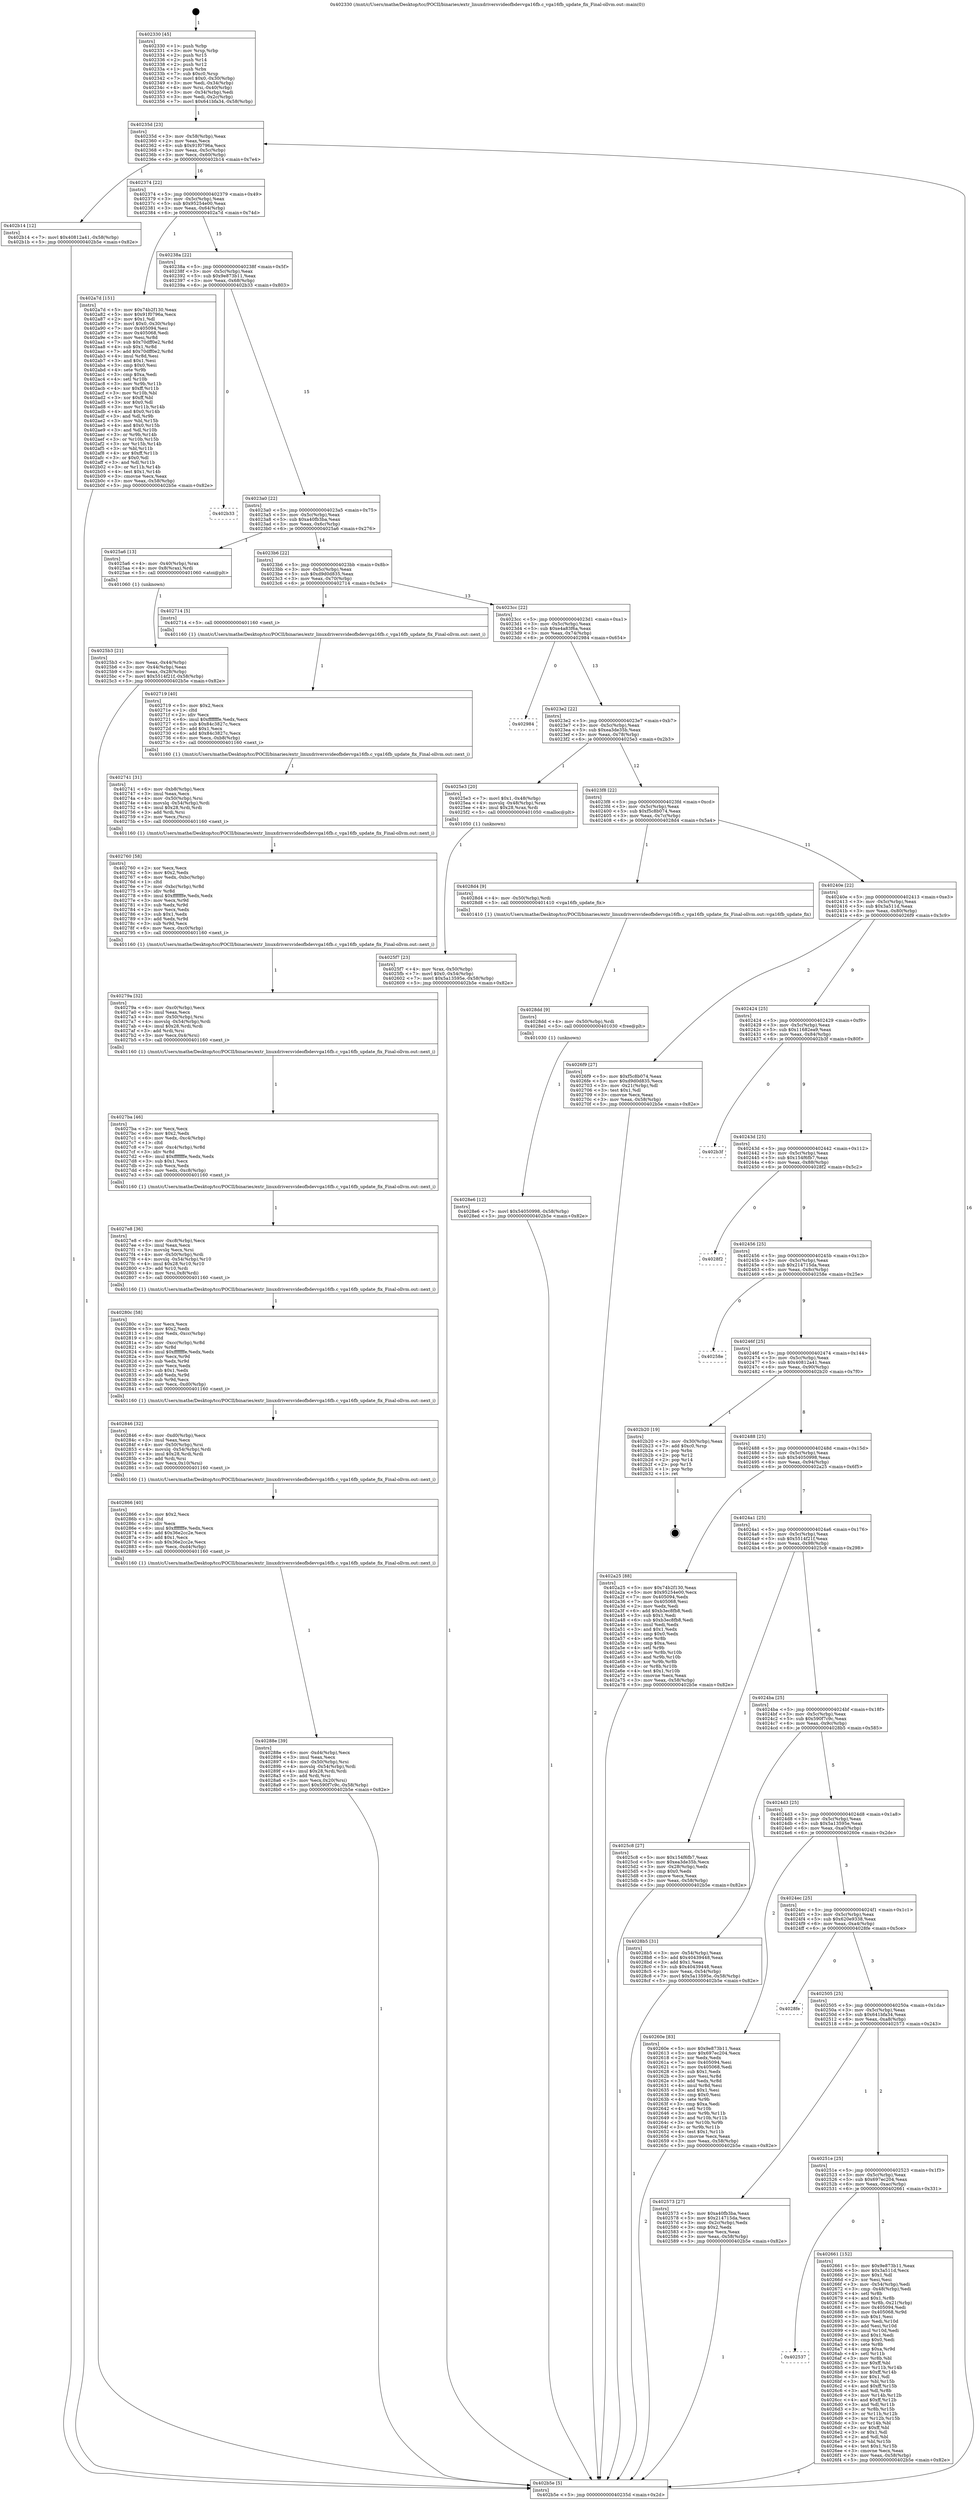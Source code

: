 digraph "0x402330" {
  label = "0x402330 (/mnt/c/Users/mathe/Desktop/tcc/POCII/binaries/extr_linuxdriversvideofbdevvga16fb.c_vga16fb_update_fix_Final-ollvm.out::main(0))"
  labelloc = "t"
  node[shape=record]

  Entry [label="",width=0.3,height=0.3,shape=circle,fillcolor=black,style=filled]
  "0x40235d" [label="{
     0x40235d [23]\l
     | [instrs]\l
     &nbsp;&nbsp;0x40235d \<+3\>: mov -0x58(%rbp),%eax\l
     &nbsp;&nbsp;0x402360 \<+2\>: mov %eax,%ecx\l
     &nbsp;&nbsp;0x402362 \<+6\>: sub $0x91f0796a,%ecx\l
     &nbsp;&nbsp;0x402368 \<+3\>: mov %eax,-0x5c(%rbp)\l
     &nbsp;&nbsp;0x40236b \<+3\>: mov %ecx,-0x60(%rbp)\l
     &nbsp;&nbsp;0x40236e \<+6\>: je 0000000000402b14 \<main+0x7e4\>\l
  }"]
  "0x402b14" [label="{
     0x402b14 [12]\l
     | [instrs]\l
     &nbsp;&nbsp;0x402b14 \<+7\>: movl $0x40812a41,-0x58(%rbp)\l
     &nbsp;&nbsp;0x402b1b \<+5\>: jmp 0000000000402b5e \<main+0x82e\>\l
  }"]
  "0x402374" [label="{
     0x402374 [22]\l
     | [instrs]\l
     &nbsp;&nbsp;0x402374 \<+5\>: jmp 0000000000402379 \<main+0x49\>\l
     &nbsp;&nbsp;0x402379 \<+3\>: mov -0x5c(%rbp),%eax\l
     &nbsp;&nbsp;0x40237c \<+5\>: sub $0x95254e00,%eax\l
     &nbsp;&nbsp;0x402381 \<+3\>: mov %eax,-0x64(%rbp)\l
     &nbsp;&nbsp;0x402384 \<+6\>: je 0000000000402a7d \<main+0x74d\>\l
  }"]
  Exit [label="",width=0.3,height=0.3,shape=circle,fillcolor=black,style=filled,peripheries=2]
  "0x402a7d" [label="{
     0x402a7d [151]\l
     | [instrs]\l
     &nbsp;&nbsp;0x402a7d \<+5\>: mov $0x74b2f130,%eax\l
     &nbsp;&nbsp;0x402a82 \<+5\>: mov $0x91f0796a,%ecx\l
     &nbsp;&nbsp;0x402a87 \<+2\>: mov $0x1,%dl\l
     &nbsp;&nbsp;0x402a89 \<+7\>: movl $0x0,-0x30(%rbp)\l
     &nbsp;&nbsp;0x402a90 \<+7\>: mov 0x405094,%esi\l
     &nbsp;&nbsp;0x402a97 \<+7\>: mov 0x405068,%edi\l
     &nbsp;&nbsp;0x402a9e \<+3\>: mov %esi,%r8d\l
     &nbsp;&nbsp;0x402aa1 \<+7\>: sub $0x70dff0e2,%r8d\l
     &nbsp;&nbsp;0x402aa8 \<+4\>: sub $0x1,%r8d\l
     &nbsp;&nbsp;0x402aac \<+7\>: add $0x70dff0e2,%r8d\l
     &nbsp;&nbsp;0x402ab3 \<+4\>: imul %r8d,%esi\l
     &nbsp;&nbsp;0x402ab7 \<+3\>: and $0x1,%esi\l
     &nbsp;&nbsp;0x402aba \<+3\>: cmp $0x0,%esi\l
     &nbsp;&nbsp;0x402abd \<+4\>: sete %r9b\l
     &nbsp;&nbsp;0x402ac1 \<+3\>: cmp $0xa,%edi\l
     &nbsp;&nbsp;0x402ac4 \<+4\>: setl %r10b\l
     &nbsp;&nbsp;0x402ac8 \<+3\>: mov %r9b,%r11b\l
     &nbsp;&nbsp;0x402acb \<+4\>: xor $0xff,%r11b\l
     &nbsp;&nbsp;0x402acf \<+3\>: mov %r10b,%bl\l
     &nbsp;&nbsp;0x402ad2 \<+3\>: xor $0xff,%bl\l
     &nbsp;&nbsp;0x402ad5 \<+3\>: xor $0x0,%dl\l
     &nbsp;&nbsp;0x402ad8 \<+3\>: mov %r11b,%r14b\l
     &nbsp;&nbsp;0x402adb \<+4\>: and $0x0,%r14b\l
     &nbsp;&nbsp;0x402adf \<+3\>: and %dl,%r9b\l
     &nbsp;&nbsp;0x402ae2 \<+3\>: mov %bl,%r15b\l
     &nbsp;&nbsp;0x402ae5 \<+4\>: and $0x0,%r15b\l
     &nbsp;&nbsp;0x402ae9 \<+3\>: and %dl,%r10b\l
     &nbsp;&nbsp;0x402aec \<+3\>: or %r9b,%r14b\l
     &nbsp;&nbsp;0x402aef \<+3\>: or %r10b,%r15b\l
     &nbsp;&nbsp;0x402af2 \<+3\>: xor %r15b,%r14b\l
     &nbsp;&nbsp;0x402af5 \<+3\>: or %bl,%r11b\l
     &nbsp;&nbsp;0x402af8 \<+4\>: xor $0xff,%r11b\l
     &nbsp;&nbsp;0x402afc \<+3\>: or $0x0,%dl\l
     &nbsp;&nbsp;0x402aff \<+3\>: and %dl,%r11b\l
     &nbsp;&nbsp;0x402b02 \<+3\>: or %r11b,%r14b\l
     &nbsp;&nbsp;0x402b05 \<+4\>: test $0x1,%r14b\l
     &nbsp;&nbsp;0x402b09 \<+3\>: cmovne %ecx,%eax\l
     &nbsp;&nbsp;0x402b0c \<+3\>: mov %eax,-0x58(%rbp)\l
     &nbsp;&nbsp;0x402b0f \<+5\>: jmp 0000000000402b5e \<main+0x82e\>\l
  }"]
  "0x40238a" [label="{
     0x40238a [22]\l
     | [instrs]\l
     &nbsp;&nbsp;0x40238a \<+5\>: jmp 000000000040238f \<main+0x5f\>\l
     &nbsp;&nbsp;0x40238f \<+3\>: mov -0x5c(%rbp),%eax\l
     &nbsp;&nbsp;0x402392 \<+5\>: sub $0x9e873b11,%eax\l
     &nbsp;&nbsp;0x402397 \<+3\>: mov %eax,-0x68(%rbp)\l
     &nbsp;&nbsp;0x40239a \<+6\>: je 0000000000402b33 \<main+0x803\>\l
  }"]
  "0x4028e6" [label="{
     0x4028e6 [12]\l
     | [instrs]\l
     &nbsp;&nbsp;0x4028e6 \<+7\>: movl $0x54050998,-0x58(%rbp)\l
     &nbsp;&nbsp;0x4028ed \<+5\>: jmp 0000000000402b5e \<main+0x82e\>\l
  }"]
  "0x402b33" [label="{
     0x402b33\l
  }", style=dashed]
  "0x4023a0" [label="{
     0x4023a0 [22]\l
     | [instrs]\l
     &nbsp;&nbsp;0x4023a0 \<+5\>: jmp 00000000004023a5 \<main+0x75\>\l
     &nbsp;&nbsp;0x4023a5 \<+3\>: mov -0x5c(%rbp),%eax\l
     &nbsp;&nbsp;0x4023a8 \<+5\>: sub $0xa40fb3ba,%eax\l
     &nbsp;&nbsp;0x4023ad \<+3\>: mov %eax,-0x6c(%rbp)\l
     &nbsp;&nbsp;0x4023b0 \<+6\>: je 00000000004025a6 \<main+0x276\>\l
  }"]
  "0x4028dd" [label="{
     0x4028dd [9]\l
     | [instrs]\l
     &nbsp;&nbsp;0x4028dd \<+4\>: mov -0x50(%rbp),%rdi\l
     &nbsp;&nbsp;0x4028e1 \<+5\>: call 0000000000401030 \<free@plt\>\l
     | [calls]\l
     &nbsp;&nbsp;0x401030 \{1\} (unknown)\l
  }"]
  "0x4025a6" [label="{
     0x4025a6 [13]\l
     | [instrs]\l
     &nbsp;&nbsp;0x4025a6 \<+4\>: mov -0x40(%rbp),%rax\l
     &nbsp;&nbsp;0x4025aa \<+4\>: mov 0x8(%rax),%rdi\l
     &nbsp;&nbsp;0x4025ae \<+5\>: call 0000000000401060 \<atoi@plt\>\l
     | [calls]\l
     &nbsp;&nbsp;0x401060 \{1\} (unknown)\l
  }"]
  "0x4023b6" [label="{
     0x4023b6 [22]\l
     | [instrs]\l
     &nbsp;&nbsp;0x4023b6 \<+5\>: jmp 00000000004023bb \<main+0x8b\>\l
     &nbsp;&nbsp;0x4023bb \<+3\>: mov -0x5c(%rbp),%eax\l
     &nbsp;&nbsp;0x4023be \<+5\>: sub $0xd9d0d835,%eax\l
     &nbsp;&nbsp;0x4023c3 \<+3\>: mov %eax,-0x70(%rbp)\l
     &nbsp;&nbsp;0x4023c6 \<+6\>: je 0000000000402714 \<main+0x3e4\>\l
  }"]
  "0x40288e" [label="{
     0x40288e [39]\l
     | [instrs]\l
     &nbsp;&nbsp;0x40288e \<+6\>: mov -0xd4(%rbp),%ecx\l
     &nbsp;&nbsp;0x402894 \<+3\>: imul %eax,%ecx\l
     &nbsp;&nbsp;0x402897 \<+4\>: mov -0x50(%rbp),%rsi\l
     &nbsp;&nbsp;0x40289b \<+4\>: movslq -0x54(%rbp),%rdi\l
     &nbsp;&nbsp;0x40289f \<+4\>: imul $0x28,%rdi,%rdi\l
     &nbsp;&nbsp;0x4028a3 \<+3\>: add %rdi,%rsi\l
     &nbsp;&nbsp;0x4028a6 \<+3\>: mov %ecx,0x20(%rsi)\l
     &nbsp;&nbsp;0x4028a9 \<+7\>: movl $0x590f7c9c,-0x58(%rbp)\l
     &nbsp;&nbsp;0x4028b0 \<+5\>: jmp 0000000000402b5e \<main+0x82e\>\l
  }"]
  "0x402714" [label="{
     0x402714 [5]\l
     | [instrs]\l
     &nbsp;&nbsp;0x402714 \<+5\>: call 0000000000401160 \<next_i\>\l
     | [calls]\l
     &nbsp;&nbsp;0x401160 \{1\} (/mnt/c/Users/mathe/Desktop/tcc/POCII/binaries/extr_linuxdriversvideofbdevvga16fb.c_vga16fb_update_fix_Final-ollvm.out::next_i)\l
  }"]
  "0x4023cc" [label="{
     0x4023cc [22]\l
     | [instrs]\l
     &nbsp;&nbsp;0x4023cc \<+5\>: jmp 00000000004023d1 \<main+0xa1\>\l
     &nbsp;&nbsp;0x4023d1 \<+3\>: mov -0x5c(%rbp),%eax\l
     &nbsp;&nbsp;0x4023d4 \<+5\>: sub $0xe4a83f6a,%eax\l
     &nbsp;&nbsp;0x4023d9 \<+3\>: mov %eax,-0x74(%rbp)\l
     &nbsp;&nbsp;0x4023dc \<+6\>: je 0000000000402984 \<main+0x654\>\l
  }"]
  "0x402866" [label="{
     0x402866 [40]\l
     | [instrs]\l
     &nbsp;&nbsp;0x402866 \<+5\>: mov $0x2,%ecx\l
     &nbsp;&nbsp;0x40286b \<+1\>: cltd\l
     &nbsp;&nbsp;0x40286c \<+2\>: idiv %ecx\l
     &nbsp;&nbsp;0x40286e \<+6\>: imul $0xfffffffe,%edx,%ecx\l
     &nbsp;&nbsp;0x402874 \<+6\>: add $0x36e2cc2e,%ecx\l
     &nbsp;&nbsp;0x40287a \<+3\>: add $0x1,%ecx\l
     &nbsp;&nbsp;0x40287d \<+6\>: sub $0x36e2cc2e,%ecx\l
     &nbsp;&nbsp;0x402883 \<+6\>: mov %ecx,-0xd4(%rbp)\l
     &nbsp;&nbsp;0x402889 \<+5\>: call 0000000000401160 \<next_i\>\l
     | [calls]\l
     &nbsp;&nbsp;0x401160 \{1\} (/mnt/c/Users/mathe/Desktop/tcc/POCII/binaries/extr_linuxdriversvideofbdevvga16fb.c_vga16fb_update_fix_Final-ollvm.out::next_i)\l
  }"]
  "0x402984" [label="{
     0x402984\l
  }", style=dashed]
  "0x4023e2" [label="{
     0x4023e2 [22]\l
     | [instrs]\l
     &nbsp;&nbsp;0x4023e2 \<+5\>: jmp 00000000004023e7 \<main+0xb7\>\l
     &nbsp;&nbsp;0x4023e7 \<+3\>: mov -0x5c(%rbp),%eax\l
     &nbsp;&nbsp;0x4023ea \<+5\>: sub $0xea3de35b,%eax\l
     &nbsp;&nbsp;0x4023ef \<+3\>: mov %eax,-0x78(%rbp)\l
     &nbsp;&nbsp;0x4023f2 \<+6\>: je 00000000004025e3 \<main+0x2b3\>\l
  }"]
  "0x402846" [label="{
     0x402846 [32]\l
     | [instrs]\l
     &nbsp;&nbsp;0x402846 \<+6\>: mov -0xd0(%rbp),%ecx\l
     &nbsp;&nbsp;0x40284c \<+3\>: imul %eax,%ecx\l
     &nbsp;&nbsp;0x40284f \<+4\>: mov -0x50(%rbp),%rsi\l
     &nbsp;&nbsp;0x402853 \<+4\>: movslq -0x54(%rbp),%rdi\l
     &nbsp;&nbsp;0x402857 \<+4\>: imul $0x28,%rdi,%rdi\l
     &nbsp;&nbsp;0x40285b \<+3\>: add %rdi,%rsi\l
     &nbsp;&nbsp;0x40285e \<+3\>: mov %ecx,0x10(%rsi)\l
     &nbsp;&nbsp;0x402861 \<+5\>: call 0000000000401160 \<next_i\>\l
     | [calls]\l
     &nbsp;&nbsp;0x401160 \{1\} (/mnt/c/Users/mathe/Desktop/tcc/POCII/binaries/extr_linuxdriversvideofbdevvga16fb.c_vga16fb_update_fix_Final-ollvm.out::next_i)\l
  }"]
  "0x4025e3" [label="{
     0x4025e3 [20]\l
     | [instrs]\l
     &nbsp;&nbsp;0x4025e3 \<+7\>: movl $0x1,-0x48(%rbp)\l
     &nbsp;&nbsp;0x4025ea \<+4\>: movslq -0x48(%rbp),%rax\l
     &nbsp;&nbsp;0x4025ee \<+4\>: imul $0x28,%rax,%rdi\l
     &nbsp;&nbsp;0x4025f2 \<+5\>: call 0000000000401050 \<malloc@plt\>\l
     | [calls]\l
     &nbsp;&nbsp;0x401050 \{1\} (unknown)\l
  }"]
  "0x4023f8" [label="{
     0x4023f8 [22]\l
     | [instrs]\l
     &nbsp;&nbsp;0x4023f8 \<+5\>: jmp 00000000004023fd \<main+0xcd\>\l
     &nbsp;&nbsp;0x4023fd \<+3\>: mov -0x5c(%rbp),%eax\l
     &nbsp;&nbsp;0x402400 \<+5\>: sub $0xf5c8b074,%eax\l
     &nbsp;&nbsp;0x402405 \<+3\>: mov %eax,-0x7c(%rbp)\l
     &nbsp;&nbsp;0x402408 \<+6\>: je 00000000004028d4 \<main+0x5a4\>\l
  }"]
  "0x40280c" [label="{
     0x40280c [58]\l
     | [instrs]\l
     &nbsp;&nbsp;0x40280c \<+2\>: xor %ecx,%ecx\l
     &nbsp;&nbsp;0x40280e \<+5\>: mov $0x2,%edx\l
     &nbsp;&nbsp;0x402813 \<+6\>: mov %edx,-0xcc(%rbp)\l
     &nbsp;&nbsp;0x402819 \<+1\>: cltd\l
     &nbsp;&nbsp;0x40281a \<+7\>: mov -0xcc(%rbp),%r8d\l
     &nbsp;&nbsp;0x402821 \<+3\>: idiv %r8d\l
     &nbsp;&nbsp;0x402824 \<+6\>: imul $0xfffffffe,%edx,%edx\l
     &nbsp;&nbsp;0x40282a \<+3\>: mov %ecx,%r9d\l
     &nbsp;&nbsp;0x40282d \<+3\>: sub %edx,%r9d\l
     &nbsp;&nbsp;0x402830 \<+2\>: mov %ecx,%edx\l
     &nbsp;&nbsp;0x402832 \<+3\>: sub $0x1,%edx\l
     &nbsp;&nbsp;0x402835 \<+3\>: add %edx,%r9d\l
     &nbsp;&nbsp;0x402838 \<+3\>: sub %r9d,%ecx\l
     &nbsp;&nbsp;0x40283b \<+6\>: mov %ecx,-0xd0(%rbp)\l
     &nbsp;&nbsp;0x402841 \<+5\>: call 0000000000401160 \<next_i\>\l
     | [calls]\l
     &nbsp;&nbsp;0x401160 \{1\} (/mnt/c/Users/mathe/Desktop/tcc/POCII/binaries/extr_linuxdriversvideofbdevvga16fb.c_vga16fb_update_fix_Final-ollvm.out::next_i)\l
  }"]
  "0x4028d4" [label="{
     0x4028d4 [9]\l
     | [instrs]\l
     &nbsp;&nbsp;0x4028d4 \<+4\>: mov -0x50(%rbp),%rdi\l
     &nbsp;&nbsp;0x4028d8 \<+5\>: call 0000000000401410 \<vga16fb_update_fix\>\l
     | [calls]\l
     &nbsp;&nbsp;0x401410 \{1\} (/mnt/c/Users/mathe/Desktop/tcc/POCII/binaries/extr_linuxdriversvideofbdevvga16fb.c_vga16fb_update_fix_Final-ollvm.out::vga16fb_update_fix)\l
  }"]
  "0x40240e" [label="{
     0x40240e [22]\l
     | [instrs]\l
     &nbsp;&nbsp;0x40240e \<+5\>: jmp 0000000000402413 \<main+0xe3\>\l
     &nbsp;&nbsp;0x402413 \<+3\>: mov -0x5c(%rbp),%eax\l
     &nbsp;&nbsp;0x402416 \<+5\>: sub $0x3a511d,%eax\l
     &nbsp;&nbsp;0x40241b \<+3\>: mov %eax,-0x80(%rbp)\l
     &nbsp;&nbsp;0x40241e \<+6\>: je 00000000004026f9 \<main+0x3c9\>\l
  }"]
  "0x4027e8" [label="{
     0x4027e8 [36]\l
     | [instrs]\l
     &nbsp;&nbsp;0x4027e8 \<+6\>: mov -0xc8(%rbp),%ecx\l
     &nbsp;&nbsp;0x4027ee \<+3\>: imul %eax,%ecx\l
     &nbsp;&nbsp;0x4027f1 \<+3\>: movslq %ecx,%rsi\l
     &nbsp;&nbsp;0x4027f4 \<+4\>: mov -0x50(%rbp),%rdi\l
     &nbsp;&nbsp;0x4027f8 \<+4\>: movslq -0x54(%rbp),%r10\l
     &nbsp;&nbsp;0x4027fc \<+4\>: imul $0x28,%r10,%r10\l
     &nbsp;&nbsp;0x402800 \<+3\>: add %r10,%rdi\l
     &nbsp;&nbsp;0x402803 \<+4\>: mov %rsi,0x8(%rdi)\l
     &nbsp;&nbsp;0x402807 \<+5\>: call 0000000000401160 \<next_i\>\l
     | [calls]\l
     &nbsp;&nbsp;0x401160 \{1\} (/mnt/c/Users/mathe/Desktop/tcc/POCII/binaries/extr_linuxdriversvideofbdevvga16fb.c_vga16fb_update_fix_Final-ollvm.out::next_i)\l
  }"]
  "0x4026f9" [label="{
     0x4026f9 [27]\l
     | [instrs]\l
     &nbsp;&nbsp;0x4026f9 \<+5\>: mov $0xf5c8b074,%eax\l
     &nbsp;&nbsp;0x4026fe \<+5\>: mov $0xd9d0d835,%ecx\l
     &nbsp;&nbsp;0x402703 \<+3\>: mov -0x21(%rbp),%dl\l
     &nbsp;&nbsp;0x402706 \<+3\>: test $0x1,%dl\l
     &nbsp;&nbsp;0x402709 \<+3\>: cmovne %ecx,%eax\l
     &nbsp;&nbsp;0x40270c \<+3\>: mov %eax,-0x58(%rbp)\l
     &nbsp;&nbsp;0x40270f \<+5\>: jmp 0000000000402b5e \<main+0x82e\>\l
  }"]
  "0x402424" [label="{
     0x402424 [25]\l
     | [instrs]\l
     &nbsp;&nbsp;0x402424 \<+5\>: jmp 0000000000402429 \<main+0xf9\>\l
     &nbsp;&nbsp;0x402429 \<+3\>: mov -0x5c(%rbp),%eax\l
     &nbsp;&nbsp;0x40242c \<+5\>: sub $0x11682ea9,%eax\l
     &nbsp;&nbsp;0x402431 \<+6\>: mov %eax,-0x84(%rbp)\l
     &nbsp;&nbsp;0x402437 \<+6\>: je 0000000000402b3f \<main+0x80f\>\l
  }"]
  "0x4027ba" [label="{
     0x4027ba [46]\l
     | [instrs]\l
     &nbsp;&nbsp;0x4027ba \<+2\>: xor %ecx,%ecx\l
     &nbsp;&nbsp;0x4027bc \<+5\>: mov $0x2,%edx\l
     &nbsp;&nbsp;0x4027c1 \<+6\>: mov %edx,-0xc4(%rbp)\l
     &nbsp;&nbsp;0x4027c7 \<+1\>: cltd\l
     &nbsp;&nbsp;0x4027c8 \<+7\>: mov -0xc4(%rbp),%r8d\l
     &nbsp;&nbsp;0x4027cf \<+3\>: idiv %r8d\l
     &nbsp;&nbsp;0x4027d2 \<+6\>: imul $0xfffffffe,%edx,%edx\l
     &nbsp;&nbsp;0x4027d8 \<+3\>: sub $0x1,%ecx\l
     &nbsp;&nbsp;0x4027db \<+2\>: sub %ecx,%edx\l
     &nbsp;&nbsp;0x4027dd \<+6\>: mov %edx,-0xc8(%rbp)\l
     &nbsp;&nbsp;0x4027e3 \<+5\>: call 0000000000401160 \<next_i\>\l
     | [calls]\l
     &nbsp;&nbsp;0x401160 \{1\} (/mnt/c/Users/mathe/Desktop/tcc/POCII/binaries/extr_linuxdriversvideofbdevvga16fb.c_vga16fb_update_fix_Final-ollvm.out::next_i)\l
  }"]
  "0x402b3f" [label="{
     0x402b3f\l
  }", style=dashed]
  "0x40243d" [label="{
     0x40243d [25]\l
     | [instrs]\l
     &nbsp;&nbsp;0x40243d \<+5\>: jmp 0000000000402442 \<main+0x112\>\l
     &nbsp;&nbsp;0x402442 \<+3\>: mov -0x5c(%rbp),%eax\l
     &nbsp;&nbsp;0x402445 \<+5\>: sub $0x154f6fb7,%eax\l
     &nbsp;&nbsp;0x40244a \<+6\>: mov %eax,-0x88(%rbp)\l
     &nbsp;&nbsp;0x402450 \<+6\>: je 00000000004028f2 \<main+0x5c2\>\l
  }"]
  "0x40279a" [label="{
     0x40279a [32]\l
     | [instrs]\l
     &nbsp;&nbsp;0x40279a \<+6\>: mov -0xc0(%rbp),%ecx\l
     &nbsp;&nbsp;0x4027a0 \<+3\>: imul %eax,%ecx\l
     &nbsp;&nbsp;0x4027a3 \<+4\>: mov -0x50(%rbp),%rsi\l
     &nbsp;&nbsp;0x4027a7 \<+4\>: movslq -0x54(%rbp),%rdi\l
     &nbsp;&nbsp;0x4027ab \<+4\>: imul $0x28,%rdi,%rdi\l
     &nbsp;&nbsp;0x4027af \<+3\>: add %rdi,%rsi\l
     &nbsp;&nbsp;0x4027b2 \<+3\>: mov %ecx,0x4(%rsi)\l
     &nbsp;&nbsp;0x4027b5 \<+5\>: call 0000000000401160 \<next_i\>\l
     | [calls]\l
     &nbsp;&nbsp;0x401160 \{1\} (/mnt/c/Users/mathe/Desktop/tcc/POCII/binaries/extr_linuxdriversvideofbdevvga16fb.c_vga16fb_update_fix_Final-ollvm.out::next_i)\l
  }"]
  "0x4028f2" [label="{
     0x4028f2\l
  }", style=dashed]
  "0x402456" [label="{
     0x402456 [25]\l
     | [instrs]\l
     &nbsp;&nbsp;0x402456 \<+5\>: jmp 000000000040245b \<main+0x12b\>\l
     &nbsp;&nbsp;0x40245b \<+3\>: mov -0x5c(%rbp),%eax\l
     &nbsp;&nbsp;0x40245e \<+5\>: sub $0x214715da,%eax\l
     &nbsp;&nbsp;0x402463 \<+6\>: mov %eax,-0x8c(%rbp)\l
     &nbsp;&nbsp;0x402469 \<+6\>: je 000000000040258e \<main+0x25e\>\l
  }"]
  "0x402760" [label="{
     0x402760 [58]\l
     | [instrs]\l
     &nbsp;&nbsp;0x402760 \<+2\>: xor %ecx,%ecx\l
     &nbsp;&nbsp;0x402762 \<+5\>: mov $0x2,%edx\l
     &nbsp;&nbsp;0x402767 \<+6\>: mov %edx,-0xbc(%rbp)\l
     &nbsp;&nbsp;0x40276d \<+1\>: cltd\l
     &nbsp;&nbsp;0x40276e \<+7\>: mov -0xbc(%rbp),%r8d\l
     &nbsp;&nbsp;0x402775 \<+3\>: idiv %r8d\l
     &nbsp;&nbsp;0x402778 \<+6\>: imul $0xfffffffe,%edx,%edx\l
     &nbsp;&nbsp;0x40277e \<+3\>: mov %ecx,%r9d\l
     &nbsp;&nbsp;0x402781 \<+3\>: sub %edx,%r9d\l
     &nbsp;&nbsp;0x402784 \<+2\>: mov %ecx,%edx\l
     &nbsp;&nbsp;0x402786 \<+3\>: sub $0x1,%edx\l
     &nbsp;&nbsp;0x402789 \<+3\>: add %edx,%r9d\l
     &nbsp;&nbsp;0x40278c \<+3\>: sub %r9d,%ecx\l
     &nbsp;&nbsp;0x40278f \<+6\>: mov %ecx,-0xc0(%rbp)\l
     &nbsp;&nbsp;0x402795 \<+5\>: call 0000000000401160 \<next_i\>\l
     | [calls]\l
     &nbsp;&nbsp;0x401160 \{1\} (/mnt/c/Users/mathe/Desktop/tcc/POCII/binaries/extr_linuxdriversvideofbdevvga16fb.c_vga16fb_update_fix_Final-ollvm.out::next_i)\l
  }"]
  "0x40258e" [label="{
     0x40258e\l
  }", style=dashed]
  "0x40246f" [label="{
     0x40246f [25]\l
     | [instrs]\l
     &nbsp;&nbsp;0x40246f \<+5\>: jmp 0000000000402474 \<main+0x144\>\l
     &nbsp;&nbsp;0x402474 \<+3\>: mov -0x5c(%rbp),%eax\l
     &nbsp;&nbsp;0x402477 \<+5\>: sub $0x40812a41,%eax\l
     &nbsp;&nbsp;0x40247c \<+6\>: mov %eax,-0x90(%rbp)\l
     &nbsp;&nbsp;0x402482 \<+6\>: je 0000000000402b20 \<main+0x7f0\>\l
  }"]
  "0x402741" [label="{
     0x402741 [31]\l
     | [instrs]\l
     &nbsp;&nbsp;0x402741 \<+6\>: mov -0xb8(%rbp),%ecx\l
     &nbsp;&nbsp;0x402747 \<+3\>: imul %eax,%ecx\l
     &nbsp;&nbsp;0x40274a \<+4\>: mov -0x50(%rbp),%rsi\l
     &nbsp;&nbsp;0x40274e \<+4\>: movslq -0x54(%rbp),%rdi\l
     &nbsp;&nbsp;0x402752 \<+4\>: imul $0x28,%rdi,%rdi\l
     &nbsp;&nbsp;0x402756 \<+3\>: add %rdi,%rsi\l
     &nbsp;&nbsp;0x402759 \<+2\>: mov %ecx,(%rsi)\l
     &nbsp;&nbsp;0x40275b \<+5\>: call 0000000000401160 \<next_i\>\l
     | [calls]\l
     &nbsp;&nbsp;0x401160 \{1\} (/mnt/c/Users/mathe/Desktop/tcc/POCII/binaries/extr_linuxdriversvideofbdevvga16fb.c_vga16fb_update_fix_Final-ollvm.out::next_i)\l
  }"]
  "0x402b20" [label="{
     0x402b20 [19]\l
     | [instrs]\l
     &nbsp;&nbsp;0x402b20 \<+3\>: mov -0x30(%rbp),%eax\l
     &nbsp;&nbsp;0x402b23 \<+7\>: add $0xc0,%rsp\l
     &nbsp;&nbsp;0x402b2a \<+1\>: pop %rbx\l
     &nbsp;&nbsp;0x402b2b \<+2\>: pop %r12\l
     &nbsp;&nbsp;0x402b2d \<+2\>: pop %r14\l
     &nbsp;&nbsp;0x402b2f \<+2\>: pop %r15\l
     &nbsp;&nbsp;0x402b31 \<+1\>: pop %rbp\l
     &nbsp;&nbsp;0x402b32 \<+1\>: ret\l
  }"]
  "0x402488" [label="{
     0x402488 [25]\l
     | [instrs]\l
     &nbsp;&nbsp;0x402488 \<+5\>: jmp 000000000040248d \<main+0x15d\>\l
     &nbsp;&nbsp;0x40248d \<+3\>: mov -0x5c(%rbp),%eax\l
     &nbsp;&nbsp;0x402490 \<+5\>: sub $0x54050998,%eax\l
     &nbsp;&nbsp;0x402495 \<+6\>: mov %eax,-0x94(%rbp)\l
     &nbsp;&nbsp;0x40249b \<+6\>: je 0000000000402a25 \<main+0x6f5\>\l
  }"]
  "0x402719" [label="{
     0x402719 [40]\l
     | [instrs]\l
     &nbsp;&nbsp;0x402719 \<+5\>: mov $0x2,%ecx\l
     &nbsp;&nbsp;0x40271e \<+1\>: cltd\l
     &nbsp;&nbsp;0x40271f \<+2\>: idiv %ecx\l
     &nbsp;&nbsp;0x402721 \<+6\>: imul $0xfffffffe,%edx,%ecx\l
     &nbsp;&nbsp;0x402727 \<+6\>: sub $0x84c3827c,%ecx\l
     &nbsp;&nbsp;0x40272d \<+3\>: add $0x1,%ecx\l
     &nbsp;&nbsp;0x402730 \<+6\>: add $0x84c3827c,%ecx\l
     &nbsp;&nbsp;0x402736 \<+6\>: mov %ecx,-0xb8(%rbp)\l
     &nbsp;&nbsp;0x40273c \<+5\>: call 0000000000401160 \<next_i\>\l
     | [calls]\l
     &nbsp;&nbsp;0x401160 \{1\} (/mnt/c/Users/mathe/Desktop/tcc/POCII/binaries/extr_linuxdriversvideofbdevvga16fb.c_vga16fb_update_fix_Final-ollvm.out::next_i)\l
  }"]
  "0x402a25" [label="{
     0x402a25 [88]\l
     | [instrs]\l
     &nbsp;&nbsp;0x402a25 \<+5\>: mov $0x74b2f130,%eax\l
     &nbsp;&nbsp;0x402a2a \<+5\>: mov $0x95254e00,%ecx\l
     &nbsp;&nbsp;0x402a2f \<+7\>: mov 0x405094,%edx\l
     &nbsp;&nbsp;0x402a36 \<+7\>: mov 0x405068,%esi\l
     &nbsp;&nbsp;0x402a3d \<+2\>: mov %edx,%edi\l
     &nbsp;&nbsp;0x402a3f \<+6\>: add $0xb3ec8fb8,%edi\l
     &nbsp;&nbsp;0x402a45 \<+3\>: sub $0x1,%edi\l
     &nbsp;&nbsp;0x402a48 \<+6\>: sub $0xb3ec8fb8,%edi\l
     &nbsp;&nbsp;0x402a4e \<+3\>: imul %edi,%edx\l
     &nbsp;&nbsp;0x402a51 \<+3\>: and $0x1,%edx\l
     &nbsp;&nbsp;0x402a54 \<+3\>: cmp $0x0,%edx\l
     &nbsp;&nbsp;0x402a57 \<+4\>: sete %r8b\l
     &nbsp;&nbsp;0x402a5b \<+3\>: cmp $0xa,%esi\l
     &nbsp;&nbsp;0x402a5e \<+4\>: setl %r9b\l
     &nbsp;&nbsp;0x402a62 \<+3\>: mov %r8b,%r10b\l
     &nbsp;&nbsp;0x402a65 \<+3\>: and %r9b,%r10b\l
     &nbsp;&nbsp;0x402a68 \<+3\>: xor %r9b,%r8b\l
     &nbsp;&nbsp;0x402a6b \<+3\>: or %r8b,%r10b\l
     &nbsp;&nbsp;0x402a6e \<+4\>: test $0x1,%r10b\l
     &nbsp;&nbsp;0x402a72 \<+3\>: cmovne %ecx,%eax\l
     &nbsp;&nbsp;0x402a75 \<+3\>: mov %eax,-0x58(%rbp)\l
     &nbsp;&nbsp;0x402a78 \<+5\>: jmp 0000000000402b5e \<main+0x82e\>\l
  }"]
  "0x4024a1" [label="{
     0x4024a1 [25]\l
     | [instrs]\l
     &nbsp;&nbsp;0x4024a1 \<+5\>: jmp 00000000004024a6 \<main+0x176\>\l
     &nbsp;&nbsp;0x4024a6 \<+3\>: mov -0x5c(%rbp),%eax\l
     &nbsp;&nbsp;0x4024a9 \<+5\>: sub $0x5514f21f,%eax\l
     &nbsp;&nbsp;0x4024ae \<+6\>: mov %eax,-0x98(%rbp)\l
     &nbsp;&nbsp;0x4024b4 \<+6\>: je 00000000004025c8 \<main+0x298\>\l
  }"]
  "0x402537" [label="{
     0x402537\l
  }", style=dashed]
  "0x4025c8" [label="{
     0x4025c8 [27]\l
     | [instrs]\l
     &nbsp;&nbsp;0x4025c8 \<+5\>: mov $0x154f6fb7,%eax\l
     &nbsp;&nbsp;0x4025cd \<+5\>: mov $0xea3de35b,%ecx\l
     &nbsp;&nbsp;0x4025d2 \<+3\>: mov -0x28(%rbp),%edx\l
     &nbsp;&nbsp;0x4025d5 \<+3\>: cmp $0x0,%edx\l
     &nbsp;&nbsp;0x4025d8 \<+3\>: cmove %ecx,%eax\l
     &nbsp;&nbsp;0x4025db \<+3\>: mov %eax,-0x58(%rbp)\l
     &nbsp;&nbsp;0x4025de \<+5\>: jmp 0000000000402b5e \<main+0x82e\>\l
  }"]
  "0x4024ba" [label="{
     0x4024ba [25]\l
     | [instrs]\l
     &nbsp;&nbsp;0x4024ba \<+5\>: jmp 00000000004024bf \<main+0x18f\>\l
     &nbsp;&nbsp;0x4024bf \<+3\>: mov -0x5c(%rbp),%eax\l
     &nbsp;&nbsp;0x4024c2 \<+5\>: sub $0x590f7c9c,%eax\l
     &nbsp;&nbsp;0x4024c7 \<+6\>: mov %eax,-0x9c(%rbp)\l
     &nbsp;&nbsp;0x4024cd \<+6\>: je 00000000004028b5 \<main+0x585\>\l
  }"]
  "0x402661" [label="{
     0x402661 [152]\l
     | [instrs]\l
     &nbsp;&nbsp;0x402661 \<+5\>: mov $0x9e873b11,%eax\l
     &nbsp;&nbsp;0x402666 \<+5\>: mov $0x3a511d,%ecx\l
     &nbsp;&nbsp;0x40266b \<+2\>: mov $0x1,%dl\l
     &nbsp;&nbsp;0x40266d \<+2\>: xor %esi,%esi\l
     &nbsp;&nbsp;0x40266f \<+3\>: mov -0x54(%rbp),%edi\l
     &nbsp;&nbsp;0x402672 \<+3\>: cmp -0x48(%rbp),%edi\l
     &nbsp;&nbsp;0x402675 \<+4\>: setl %r8b\l
     &nbsp;&nbsp;0x402679 \<+4\>: and $0x1,%r8b\l
     &nbsp;&nbsp;0x40267d \<+4\>: mov %r8b,-0x21(%rbp)\l
     &nbsp;&nbsp;0x402681 \<+7\>: mov 0x405094,%edi\l
     &nbsp;&nbsp;0x402688 \<+8\>: mov 0x405068,%r9d\l
     &nbsp;&nbsp;0x402690 \<+3\>: sub $0x1,%esi\l
     &nbsp;&nbsp;0x402693 \<+3\>: mov %edi,%r10d\l
     &nbsp;&nbsp;0x402696 \<+3\>: add %esi,%r10d\l
     &nbsp;&nbsp;0x402699 \<+4\>: imul %r10d,%edi\l
     &nbsp;&nbsp;0x40269d \<+3\>: and $0x1,%edi\l
     &nbsp;&nbsp;0x4026a0 \<+3\>: cmp $0x0,%edi\l
     &nbsp;&nbsp;0x4026a3 \<+4\>: sete %r8b\l
     &nbsp;&nbsp;0x4026a7 \<+4\>: cmp $0xa,%r9d\l
     &nbsp;&nbsp;0x4026ab \<+4\>: setl %r11b\l
     &nbsp;&nbsp;0x4026af \<+3\>: mov %r8b,%bl\l
     &nbsp;&nbsp;0x4026b2 \<+3\>: xor $0xff,%bl\l
     &nbsp;&nbsp;0x4026b5 \<+3\>: mov %r11b,%r14b\l
     &nbsp;&nbsp;0x4026b8 \<+4\>: xor $0xff,%r14b\l
     &nbsp;&nbsp;0x4026bc \<+3\>: xor $0x1,%dl\l
     &nbsp;&nbsp;0x4026bf \<+3\>: mov %bl,%r15b\l
     &nbsp;&nbsp;0x4026c2 \<+4\>: and $0xff,%r15b\l
     &nbsp;&nbsp;0x4026c6 \<+3\>: and %dl,%r8b\l
     &nbsp;&nbsp;0x4026c9 \<+3\>: mov %r14b,%r12b\l
     &nbsp;&nbsp;0x4026cc \<+4\>: and $0xff,%r12b\l
     &nbsp;&nbsp;0x4026d0 \<+3\>: and %dl,%r11b\l
     &nbsp;&nbsp;0x4026d3 \<+3\>: or %r8b,%r15b\l
     &nbsp;&nbsp;0x4026d6 \<+3\>: or %r11b,%r12b\l
     &nbsp;&nbsp;0x4026d9 \<+3\>: xor %r12b,%r15b\l
     &nbsp;&nbsp;0x4026dc \<+3\>: or %r14b,%bl\l
     &nbsp;&nbsp;0x4026df \<+3\>: xor $0xff,%bl\l
     &nbsp;&nbsp;0x4026e2 \<+3\>: or $0x1,%dl\l
     &nbsp;&nbsp;0x4026e5 \<+2\>: and %dl,%bl\l
     &nbsp;&nbsp;0x4026e7 \<+3\>: or %bl,%r15b\l
     &nbsp;&nbsp;0x4026ea \<+4\>: test $0x1,%r15b\l
     &nbsp;&nbsp;0x4026ee \<+3\>: cmovne %ecx,%eax\l
     &nbsp;&nbsp;0x4026f1 \<+3\>: mov %eax,-0x58(%rbp)\l
     &nbsp;&nbsp;0x4026f4 \<+5\>: jmp 0000000000402b5e \<main+0x82e\>\l
  }"]
  "0x4028b5" [label="{
     0x4028b5 [31]\l
     | [instrs]\l
     &nbsp;&nbsp;0x4028b5 \<+3\>: mov -0x54(%rbp),%eax\l
     &nbsp;&nbsp;0x4028b8 \<+5\>: add $0x40439448,%eax\l
     &nbsp;&nbsp;0x4028bd \<+3\>: add $0x1,%eax\l
     &nbsp;&nbsp;0x4028c0 \<+5\>: sub $0x40439448,%eax\l
     &nbsp;&nbsp;0x4028c5 \<+3\>: mov %eax,-0x54(%rbp)\l
     &nbsp;&nbsp;0x4028c8 \<+7\>: movl $0x5a13595e,-0x58(%rbp)\l
     &nbsp;&nbsp;0x4028cf \<+5\>: jmp 0000000000402b5e \<main+0x82e\>\l
  }"]
  "0x4024d3" [label="{
     0x4024d3 [25]\l
     | [instrs]\l
     &nbsp;&nbsp;0x4024d3 \<+5\>: jmp 00000000004024d8 \<main+0x1a8\>\l
     &nbsp;&nbsp;0x4024d8 \<+3\>: mov -0x5c(%rbp),%eax\l
     &nbsp;&nbsp;0x4024db \<+5\>: sub $0x5a13595e,%eax\l
     &nbsp;&nbsp;0x4024e0 \<+6\>: mov %eax,-0xa0(%rbp)\l
     &nbsp;&nbsp;0x4024e6 \<+6\>: je 000000000040260e \<main+0x2de\>\l
  }"]
  "0x4025f7" [label="{
     0x4025f7 [23]\l
     | [instrs]\l
     &nbsp;&nbsp;0x4025f7 \<+4\>: mov %rax,-0x50(%rbp)\l
     &nbsp;&nbsp;0x4025fb \<+7\>: movl $0x0,-0x54(%rbp)\l
     &nbsp;&nbsp;0x402602 \<+7\>: movl $0x5a13595e,-0x58(%rbp)\l
     &nbsp;&nbsp;0x402609 \<+5\>: jmp 0000000000402b5e \<main+0x82e\>\l
  }"]
  "0x40260e" [label="{
     0x40260e [83]\l
     | [instrs]\l
     &nbsp;&nbsp;0x40260e \<+5\>: mov $0x9e873b11,%eax\l
     &nbsp;&nbsp;0x402613 \<+5\>: mov $0x697ec204,%ecx\l
     &nbsp;&nbsp;0x402618 \<+2\>: xor %edx,%edx\l
     &nbsp;&nbsp;0x40261a \<+7\>: mov 0x405094,%esi\l
     &nbsp;&nbsp;0x402621 \<+7\>: mov 0x405068,%edi\l
     &nbsp;&nbsp;0x402628 \<+3\>: sub $0x1,%edx\l
     &nbsp;&nbsp;0x40262b \<+3\>: mov %esi,%r8d\l
     &nbsp;&nbsp;0x40262e \<+3\>: add %edx,%r8d\l
     &nbsp;&nbsp;0x402631 \<+4\>: imul %r8d,%esi\l
     &nbsp;&nbsp;0x402635 \<+3\>: and $0x1,%esi\l
     &nbsp;&nbsp;0x402638 \<+3\>: cmp $0x0,%esi\l
     &nbsp;&nbsp;0x40263b \<+4\>: sete %r9b\l
     &nbsp;&nbsp;0x40263f \<+3\>: cmp $0xa,%edi\l
     &nbsp;&nbsp;0x402642 \<+4\>: setl %r10b\l
     &nbsp;&nbsp;0x402646 \<+3\>: mov %r9b,%r11b\l
     &nbsp;&nbsp;0x402649 \<+3\>: and %r10b,%r11b\l
     &nbsp;&nbsp;0x40264c \<+3\>: xor %r10b,%r9b\l
     &nbsp;&nbsp;0x40264f \<+3\>: or %r9b,%r11b\l
     &nbsp;&nbsp;0x402652 \<+4\>: test $0x1,%r11b\l
     &nbsp;&nbsp;0x402656 \<+3\>: cmovne %ecx,%eax\l
     &nbsp;&nbsp;0x402659 \<+3\>: mov %eax,-0x58(%rbp)\l
     &nbsp;&nbsp;0x40265c \<+5\>: jmp 0000000000402b5e \<main+0x82e\>\l
  }"]
  "0x4024ec" [label="{
     0x4024ec [25]\l
     | [instrs]\l
     &nbsp;&nbsp;0x4024ec \<+5\>: jmp 00000000004024f1 \<main+0x1c1\>\l
     &nbsp;&nbsp;0x4024f1 \<+3\>: mov -0x5c(%rbp),%eax\l
     &nbsp;&nbsp;0x4024f4 \<+5\>: sub $0x620e9338,%eax\l
     &nbsp;&nbsp;0x4024f9 \<+6\>: mov %eax,-0xa4(%rbp)\l
     &nbsp;&nbsp;0x4024ff \<+6\>: je 00000000004028fe \<main+0x5ce\>\l
  }"]
  "0x4025b3" [label="{
     0x4025b3 [21]\l
     | [instrs]\l
     &nbsp;&nbsp;0x4025b3 \<+3\>: mov %eax,-0x44(%rbp)\l
     &nbsp;&nbsp;0x4025b6 \<+3\>: mov -0x44(%rbp),%eax\l
     &nbsp;&nbsp;0x4025b9 \<+3\>: mov %eax,-0x28(%rbp)\l
     &nbsp;&nbsp;0x4025bc \<+7\>: movl $0x5514f21f,-0x58(%rbp)\l
     &nbsp;&nbsp;0x4025c3 \<+5\>: jmp 0000000000402b5e \<main+0x82e\>\l
  }"]
  "0x4028fe" [label="{
     0x4028fe\l
  }", style=dashed]
  "0x402505" [label="{
     0x402505 [25]\l
     | [instrs]\l
     &nbsp;&nbsp;0x402505 \<+5\>: jmp 000000000040250a \<main+0x1da\>\l
     &nbsp;&nbsp;0x40250a \<+3\>: mov -0x5c(%rbp),%eax\l
     &nbsp;&nbsp;0x40250d \<+5\>: sub $0x641bfa34,%eax\l
     &nbsp;&nbsp;0x402512 \<+6\>: mov %eax,-0xa8(%rbp)\l
     &nbsp;&nbsp;0x402518 \<+6\>: je 0000000000402573 \<main+0x243\>\l
  }"]
  "0x402330" [label="{
     0x402330 [45]\l
     | [instrs]\l
     &nbsp;&nbsp;0x402330 \<+1\>: push %rbp\l
     &nbsp;&nbsp;0x402331 \<+3\>: mov %rsp,%rbp\l
     &nbsp;&nbsp;0x402334 \<+2\>: push %r15\l
     &nbsp;&nbsp;0x402336 \<+2\>: push %r14\l
     &nbsp;&nbsp;0x402338 \<+2\>: push %r12\l
     &nbsp;&nbsp;0x40233a \<+1\>: push %rbx\l
     &nbsp;&nbsp;0x40233b \<+7\>: sub $0xc0,%rsp\l
     &nbsp;&nbsp;0x402342 \<+7\>: movl $0x0,-0x30(%rbp)\l
     &nbsp;&nbsp;0x402349 \<+3\>: mov %edi,-0x34(%rbp)\l
     &nbsp;&nbsp;0x40234c \<+4\>: mov %rsi,-0x40(%rbp)\l
     &nbsp;&nbsp;0x402350 \<+3\>: mov -0x34(%rbp),%edi\l
     &nbsp;&nbsp;0x402353 \<+3\>: mov %edi,-0x2c(%rbp)\l
     &nbsp;&nbsp;0x402356 \<+7\>: movl $0x641bfa34,-0x58(%rbp)\l
  }"]
  "0x402573" [label="{
     0x402573 [27]\l
     | [instrs]\l
     &nbsp;&nbsp;0x402573 \<+5\>: mov $0xa40fb3ba,%eax\l
     &nbsp;&nbsp;0x402578 \<+5\>: mov $0x214715da,%ecx\l
     &nbsp;&nbsp;0x40257d \<+3\>: mov -0x2c(%rbp),%edx\l
     &nbsp;&nbsp;0x402580 \<+3\>: cmp $0x2,%edx\l
     &nbsp;&nbsp;0x402583 \<+3\>: cmovne %ecx,%eax\l
     &nbsp;&nbsp;0x402586 \<+3\>: mov %eax,-0x58(%rbp)\l
     &nbsp;&nbsp;0x402589 \<+5\>: jmp 0000000000402b5e \<main+0x82e\>\l
  }"]
  "0x40251e" [label="{
     0x40251e [25]\l
     | [instrs]\l
     &nbsp;&nbsp;0x40251e \<+5\>: jmp 0000000000402523 \<main+0x1f3\>\l
     &nbsp;&nbsp;0x402523 \<+3\>: mov -0x5c(%rbp),%eax\l
     &nbsp;&nbsp;0x402526 \<+5\>: sub $0x697ec204,%eax\l
     &nbsp;&nbsp;0x40252b \<+6\>: mov %eax,-0xac(%rbp)\l
     &nbsp;&nbsp;0x402531 \<+6\>: je 0000000000402661 \<main+0x331\>\l
  }"]
  "0x402b5e" [label="{
     0x402b5e [5]\l
     | [instrs]\l
     &nbsp;&nbsp;0x402b5e \<+5\>: jmp 000000000040235d \<main+0x2d\>\l
  }"]
  Entry -> "0x402330" [label=" 1"]
  "0x40235d" -> "0x402b14" [label=" 1"]
  "0x40235d" -> "0x402374" [label=" 16"]
  "0x402b20" -> Exit [label=" 1"]
  "0x402374" -> "0x402a7d" [label=" 1"]
  "0x402374" -> "0x40238a" [label=" 15"]
  "0x402b14" -> "0x402b5e" [label=" 1"]
  "0x40238a" -> "0x402b33" [label=" 0"]
  "0x40238a" -> "0x4023a0" [label=" 15"]
  "0x402a7d" -> "0x402b5e" [label=" 1"]
  "0x4023a0" -> "0x4025a6" [label=" 1"]
  "0x4023a0" -> "0x4023b6" [label=" 14"]
  "0x402a25" -> "0x402b5e" [label=" 1"]
  "0x4023b6" -> "0x402714" [label=" 1"]
  "0x4023b6" -> "0x4023cc" [label=" 13"]
  "0x4028e6" -> "0x402b5e" [label=" 1"]
  "0x4023cc" -> "0x402984" [label=" 0"]
  "0x4023cc" -> "0x4023e2" [label=" 13"]
  "0x4028dd" -> "0x4028e6" [label=" 1"]
  "0x4023e2" -> "0x4025e3" [label=" 1"]
  "0x4023e2" -> "0x4023f8" [label=" 12"]
  "0x4028d4" -> "0x4028dd" [label=" 1"]
  "0x4023f8" -> "0x4028d4" [label=" 1"]
  "0x4023f8" -> "0x40240e" [label=" 11"]
  "0x4028b5" -> "0x402b5e" [label=" 1"]
  "0x40240e" -> "0x4026f9" [label=" 2"]
  "0x40240e" -> "0x402424" [label=" 9"]
  "0x40288e" -> "0x402b5e" [label=" 1"]
  "0x402424" -> "0x402b3f" [label=" 0"]
  "0x402424" -> "0x40243d" [label=" 9"]
  "0x402866" -> "0x40288e" [label=" 1"]
  "0x40243d" -> "0x4028f2" [label=" 0"]
  "0x40243d" -> "0x402456" [label=" 9"]
  "0x402846" -> "0x402866" [label=" 1"]
  "0x402456" -> "0x40258e" [label=" 0"]
  "0x402456" -> "0x40246f" [label=" 9"]
  "0x40280c" -> "0x402846" [label=" 1"]
  "0x40246f" -> "0x402b20" [label=" 1"]
  "0x40246f" -> "0x402488" [label=" 8"]
  "0x4027e8" -> "0x40280c" [label=" 1"]
  "0x402488" -> "0x402a25" [label=" 1"]
  "0x402488" -> "0x4024a1" [label=" 7"]
  "0x4027ba" -> "0x4027e8" [label=" 1"]
  "0x4024a1" -> "0x4025c8" [label=" 1"]
  "0x4024a1" -> "0x4024ba" [label=" 6"]
  "0x40279a" -> "0x4027ba" [label=" 1"]
  "0x4024ba" -> "0x4028b5" [label=" 1"]
  "0x4024ba" -> "0x4024d3" [label=" 5"]
  "0x402760" -> "0x40279a" [label=" 1"]
  "0x4024d3" -> "0x40260e" [label=" 2"]
  "0x4024d3" -> "0x4024ec" [label=" 3"]
  "0x402719" -> "0x402741" [label=" 1"]
  "0x4024ec" -> "0x4028fe" [label=" 0"]
  "0x4024ec" -> "0x402505" [label=" 3"]
  "0x402714" -> "0x402719" [label=" 1"]
  "0x402505" -> "0x402573" [label=" 1"]
  "0x402505" -> "0x40251e" [label=" 2"]
  "0x402573" -> "0x402b5e" [label=" 1"]
  "0x402330" -> "0x40235d" [label=" 1"]
  "0x402b5e" -> "0x40235d" [label=" 16"]
  "0x4025a6" -> "0x4025b3" [label=" 1"]
  "0x4025b3" -> "0x402b5e" [label=" 1"]
  "0x4025c8" -> "0x402b5e" [label=" 1"]
  "0x4025e3" -> "0x4025f7" [label=" 1"]
  "0x4025f7" -> "0x402b5e" [label=" 1"]
  "0x40260e" -> "0x402b5e" [label=" 2"]
  "0x402741" -> "0x402760" [label=" 1"]
  "0x40251e" -> "0x402661" [label=" 2"]
  "0x40251e" -> "0x402537" [label=" 0"]
  "0x402661" -> "0x402b5e" [label=" 2"]
  "0x4026f9" -> "0x402b5e" [label=" 2"]
}
